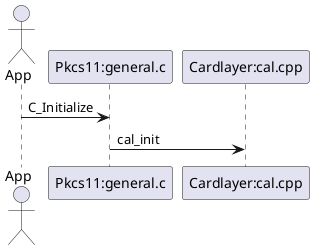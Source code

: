 @startuml
actor App
participant "Pkcs11:general.c" as gen
participant "Cardlayer:cal.cpp" as cal

App -> gen: C_Initialize
gen -> cal: cal_init

@enduml
